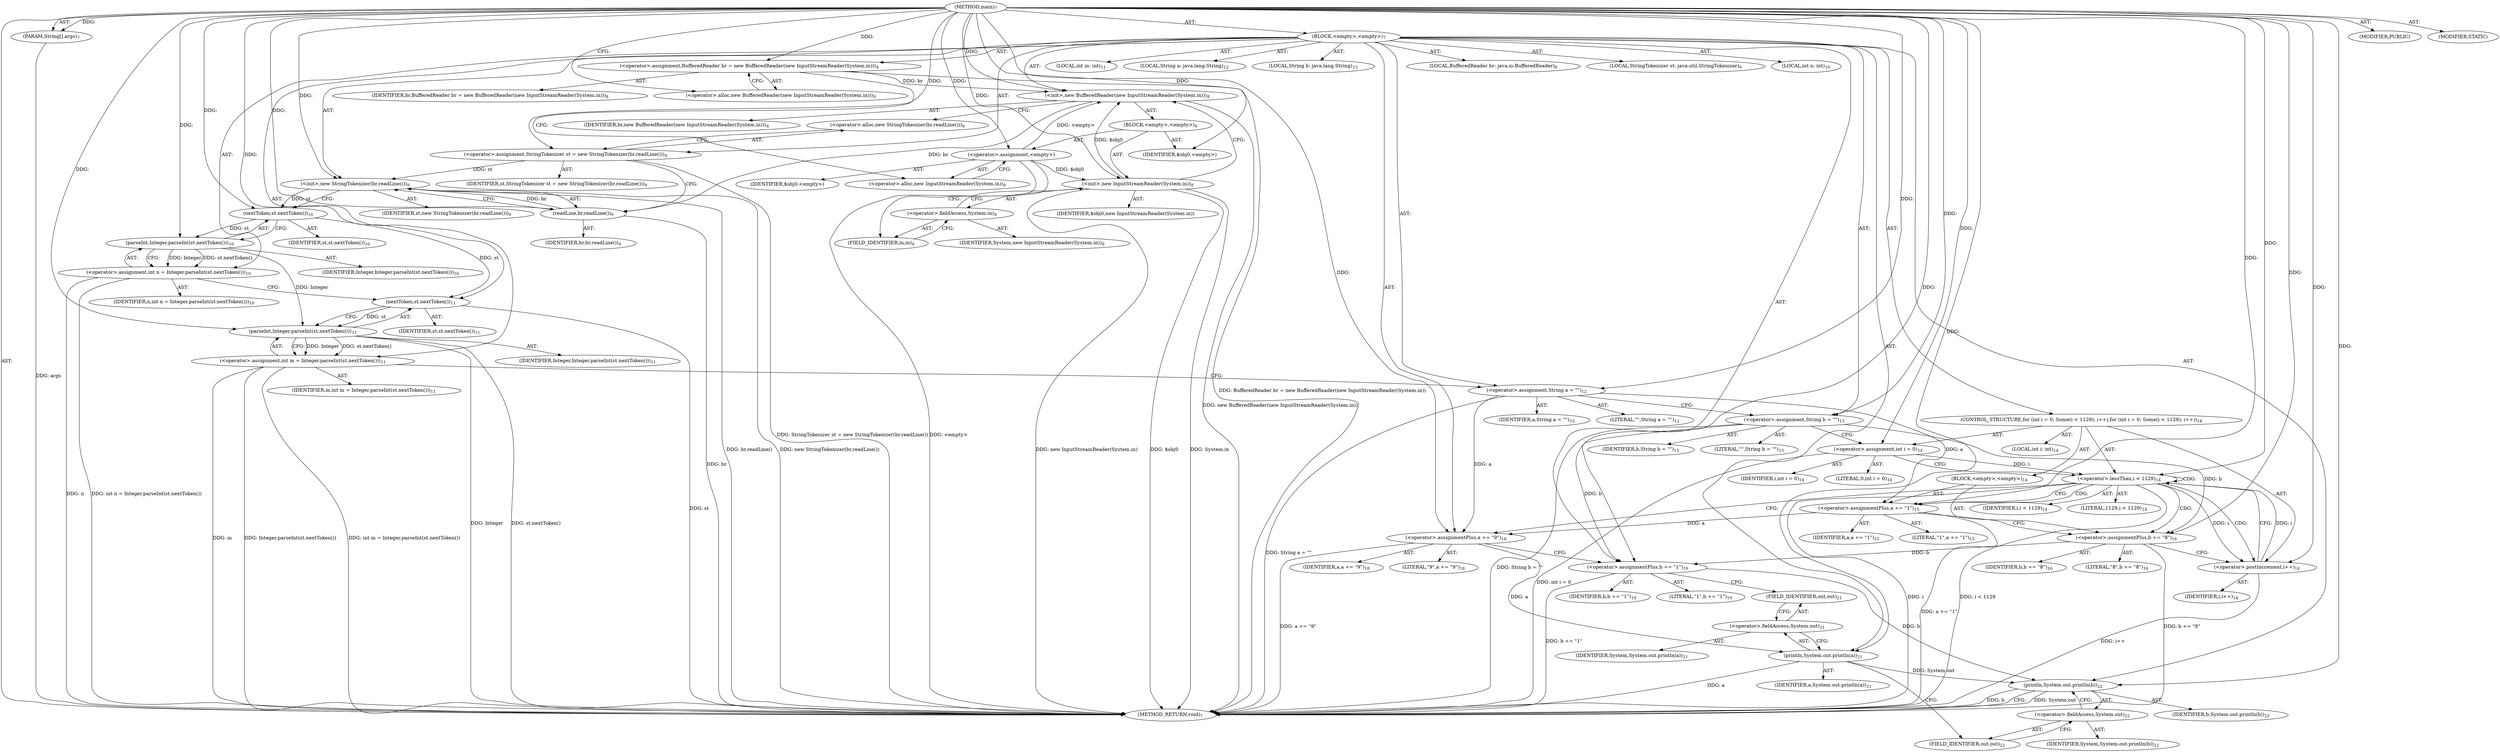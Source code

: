 digraph "main" {  
"21" [label = <(METHOD,main)<SUB>7</SUB>> ]
"22" [label = <(PARAM,String[] args)<SUB>7</SUB>> ]
"23" [label = <(BLOCK,&lt;empty&gt;,&lt;empty&gt;)<SUB>7</SUB>> ]
"4" [label = <(LOCAL,BufferedReader br: java.io.BufferedReader)<SUB>8</SUB>> ]
"24" [label = <(&lt;operator&gt;.assignment,BufferedReader br = new BufferedReader(new InputStreamReader(System.in)))<SUB>8</SUB>> ]
"25" [label = <(IDENTIFIER,br,BufferedReader br = new BufferedReader(new InputStreamReader(System.in)))<SUB>8</SUB>> ]
"26" [label = <(&lt;operator&gt;.alloc,new BufferedReader(new InputStreamReader(System.in)))<SUB>8</SUB>> ]
"27" [label = <(&lt;init&gt;,new BufferedReader(new InputStreamReader(System.in)))<SUB>8</SUB>> ]
"3" [label = <(IDENTIFIER,br,new BufferedReader(new InputStreamReader(System.in)))<SUB>8</SUB>> ]
"28" [label = <(BLOCK,&lt;empty&gt;,&lt;empty&gt;)<SUB>8</SUB>> ]
"29" [label = <(&lt;operator&gt;.assignment,&lt;empty&gt;)> ]
"30" [label = <(IDENTIFIER,$obj0,&lt;empty&gt;)> ]
"31" [label = <(&lt;operator&gt;.alloc,new InputStreamReader(System.in))<SUB>8</SUB>> ]
"32" [label = <(&lt;init&gt;,new InputStreamReader(System.in))<SUB>8</SUB>> ]
"33" [label = <(IDENTIFIER,$obj0,new InputStreamReader(System.in))> ]
"34" [label = <(&lt;operator&gt;.fieldAccess,System.in)<SUB>8</SUB>> ]
"35" [label = <(IDENTIFIER,System,new InputStreamReader(System.in))<SUB>8</SUB>> ]
"36" [label = <(FIELD_IDENTIFIER,in,in)<SUB>8</SUB>> ]
"37" [label = <(IDENTIFIER,$obj0,&lt;empty&gt;)> ]
"6" [label = <(LOCAL,StringTokenizer st: java.util.StringTokenizer)<SUB>9</SUB>> ]
"38" [label = <(&lt;operator&gt;.assignment,StringTokenizer st = new StringTokenizer(br.readLine()))<SUB>9</SUB>> ]
"39" [label = <(IDENTIFIER,st,StringTokenizer st = new StringTokenizer(br.readLine()))<SUB>9</SUB>> ]
"40" [label = <(&lt;operator&gt;.alloc,new StringTokenizer(br.readLine()))<SUB>9</SUB>> ]
"41" [label = <(&lt;init&gt;,new StringTokenizer(br.readLine()))<SUB>9</SUB>> ]
"5" [label = <(IDENTIFIER,st,new StringTokenizer(br.readLine()))<SUB>9</SUB>> ]
"42" [label = <(readLine,br.readLine())<SUB>9</SUB>> ]
"43" [label = <(IDENTIFIER,br,br.readLine())<SUB>9</SUB>> ]
"44" [label = <(LOCAL,int n: int)<SUB>10</SUB>> ]
"45" [label = <(&lt;operator&gt;.assignment,int n = Integer.parseInt(st.nextToken()))<SUB>10</SUB>> ]
"46" [label = <(IDENTIFIER,n,int n = Integer.parseInt(st.nextToken()))<SUB>10</SUB>> ]
"47" [label = <(parseInt,Integer.parseInt(st.nextToken()))<SUB>10</SUB>> ]
"48" [label = <(IDENTIFIER,Integer,Integer.parseInt(st.nextToken()))<SUB>10</SUB>> ]
"49" [label = <(nextToken,st.nextToken())<SUB>10</SUB>> ]
"50" [label = <(IDENTIFIER,st,st.nextToken())<SUB>10</SUB>> ]
"51" [label = <(LOCAL,int m: int)<SUB>11</SUB>> ]
"52" [label = <(&lt;operator&gt;.assignment,int m = Integer.parseInt(st.nextToken()))<SUB>11</SUB>> ]
"53" [label = <(IDENTIFIER,m,int m = Integer.parseInt(st.nextToken()))<SUB>11</SUB>> ]
"54" [label = <(parseInt,Integer.parseInt(st.nextToken()))<SUB>11</SUB>> ]
"55" [label = <(IDENTIFIER,Integer,Integer.parseInt(st.nextToken()))<SUB>11</SUB>> ]
"56" [label = <(nextToken,st.nextToken())<SUB>11</SUB>> ]
"57" [label = <(IDENTIFIER,st,st.nextToken())<SUB>11</SUB>> ]
"58" [label = <(LOCAL,String a: java.lang.String)<SUB>12</SUB>> ]
"59" [label = <(&lt;operator&gt;.assignment,String a = &quot;&quot;)<SUB>12</SUB>> ]
"60" [label = <(IDENTIFIER,a,String a = &quot;&quot;)<SUB>12</SUB>> ]
"61" [label = <(LITERAL,&quot;&quot;,String a = &quot;&quot;)<SUB>12</SUB>> ]
"62" [label = <(LOCAL,String b: java.lang.String)<SUB>13</SUB>> ]
"63" [label = <(&lt;operator&gt;.assignment,String b = &quot;&quot;)<SUB>13</SUB>> ]
"64" [label = <(IDENTIFIER,b,String b = &quot;&quot;)<SUB>13</SUB>> ]
"65" [label = <(LITERAL,&quot;&quot;,String b = &quot;&quot;)<SUB>13</SUB>> ]
"66" [label = <(CONTROL_STRUCTURE,for (int i = 0; Some(i &lt; 1129); i++),for (int i = 0; Some(i &lt; 1129); i++))<SUB>14</SUB>> ]
"67" [label = <(LOCAL,int i: int)<SUB>14</SUB>> ]
"68" [label = <(&lt;operator&gt;.assignment,int i = 0)<SUB>14</SUB>> ]
"69" [label = <(IDENTIFIER,i,int i = 0)<SUB>14</SUB>> ]
"70" [label = <(LITERAL,0,int i = 0)<SUB>14</SUB>> ]
"71" [label = <(&lt;operator&gt;.lessThan,i &lt; 1129)<SUB>14</SUB>> ]
"72" [label = <(IDENTIFIER,i,i &lt; 1129)<SUB>14</SUB>> ]
"73" [label = <(LITERAL,1129,i &lt; 1129)<SUB>14</SUB>> ]
"74" [label = <(&lt;operator&gt;.postIncrement,i++)<SUB>14</SUB>> ]
"75" [label = <(IDENTIFIER,i,i++)<SUB>14</SUB>> ]
"76" [label = <(BLOCK,&lt;empty&gt;,&lt;empty&gt;)<SUB>14</SUB>> ]
"77" [label = <(&lt;operator&gt;.assignmentPlus,a += &quot;1&quot;)<SUB>15</SUB>> ]
"78" [label = <(IDENTIFIER,a,a += &quot;1&quot;)<SUB>15</SUB>> ]
"79" [label = <(LITERAL,&quot;1&quot;,a += &quot;1&quot;)<SUB>15</SUB>> ]
"80" [label = <(&lt;operator&gt;.assignmentPlus,b += &quot;8&quot;)<SUB>16</SUB>> ]
"81" [label = <(IDENTIFIER,b,b += &quot;8&quot;)<SUB>16</SUB>> ]
"82" [label = <(LITERAL,&quot;8&quot;,b += &quot;8&quot;)<SUB>16</SUB>> ]
"83" [label = <(&lt;operator&gt;.assignmentPlus,a += &quot;9&quot;)<SUB>18</SUB>> ]
"84" [label = <(IDENTIFIER,a,a += &quot;9&quot;)<SUB>18</SUB>> ]
"85" [label = <(LITERAL,&quot;9&quot;,a += &quot;9&quot;)<SUB>18</SUB>> ]
"86" [label = <(&lt;operator&gt;.assignmentPlus,b += &quot;1&quot;)<SUB>19</SUB>> ]
"87" [label = <(IDENTIFIER,b,b += &quot;1&quot;)<SUB>19</SUB>> ]
"88" [label = <(LITERAL,&quot;1&quot;,b += &quot;1&quot;)<SUB>19</SUB>> ]
"89" [label = <(println,System.out.println(a))<SUB>21</SUB>> ]
"90" [label = <(&lt;operator&gt;.fieldAccess,System.out)<SUB>21</SUB>> ]
"91" [label = <(IDENTIFIER,System,System.out.println(a))<SUB>21</SUB>> ]
"92" [label = <(FIELD_IDENTIFIER,out,out)<SUB>21</SUB>> ]
"93" [label = <(IDENTIFIER,a,System.out.println(a))<SUB>21</SUB>> ]
"94" [label = <(println,System.out.println(b))<SUB>22</SUB>> ]
"95" [label = <(&lt;operator&gt;.fieldAccess,System.out)<SUB>22</SUB>> ]
"96" [label = <(IDENTIFIER,System,System.out.println(b))<SUB>22</SUB>> ]
"97" [label = <(FIELD_IDENTIFIER,out,out)<SUB>22</SUB>> ]
"98" [label = <(IDENTIFIER,b,System.out.println(b))<SUB>22</SUB>> ]
"99" [label = <(MODIFIER,PUBLIC)> ]
"100" [label = <(MODIFIER,STATIC)> ]
"101" [label = <(METHOD_RETURN,void)<SUB>7</SUB>> ]
  "21" -> "22"  [ label = "AST: "] 
  "21" -> "23"  [ label = "AST: "] 
  "21" -> "99"  [ label = "AST: "] 
  "21" -> "100"  [ label = "AST: "] 
  "21" -> "101"  [ label = "AST: "] 
  "23" -> "4"  [ label = "AST: "] 
  "23" -> "24"  [ label = "AST: "] 
  "23" -> "27"  [ label = "AST: "] 
  "23" -> "6"  [ label = "AST: "] 
  "23" -> "38"  [ label = "AST: "] 
  "23" -> "41"  [ label = "AST: "] 
  "23" -> "44"  [ label = "AST: "] 
  "23" -> "45"  [ label = "AST: "] 
  "23" -> "51"  [ label = "AST: "] 
  "23" -> "52"  [ label = "AST: "] 
  "23" -> "58"  [ label = "AST: "] 
  "23" -> "59"  [ label = "AST: "] 
  "23" -> "62"  [ label = "AST: "] 
  "23" -> "63"  [ label = "AST: "] 
  "23" -> "66"  [ label = "AST: "] 
  "23" -> "83"  [ label = "AST: "] 
  "23" -> "86"  [ label = "AST: "] 
  "23" -> "89"  [ label = "AST: "] 
  "23" -> "94"  [ label = "AST: "] 
  "24" -> "25"  [ label = "AST: "] 
  "24" -> "26"  [ label = "AST: "] 
  "27" -> "3"  [ label = "AST: "] 
  "27" -> "28"  [ label = "AST: "] 
  "28" -> "29"  [ label = "AST: "] 
  "28" -> "32"  [ label = "AST: "] 
  "28" -> "37"  [ label = "AST: "] 
  "29" -> "30"  [ label = "AST: "] 
  "29" -> "31"  [ label = "AST: "] 
  "32" -> "33"  [ label = "AST: "] 
  "32" -> "34"  [ label = "AST: "] 
  "34" -> "35"  [ label = "AST: "] 
  "34" -> "36"  [ label = "AST: "] 
  "38" -> "39"  [ label = "AST: "] 
  "38" -> "40"  [ label = "AST: "] 
  "41" -> "5"  [ label = "AST: "] 
  "41" -> "42"  [ label = "AST: "] 
  "42" -> "43"  [ label = "AST: "] 
  "45" -> "46"  [ label = "AST: "] 
  "45" -> "47"  [ label = "AST: "] 
  "47" -> "48"  [ label = "AST: "] 
  "47" -> "49"  [ label = "AST: "] 
  "49" -> "50"  [ label = "AST: "] 
  "52" -> "53"  [ label = "AST: "] 
  "52" -> "54"  [ label = "AST: "] 
  "54" -> "55"  [ label = "AST: "] 
  "54" -> "56"  [ label = "AST: "] 
  "56" -> "57"  [ label = "AST: "] 
  "59" -> "60"  [ label = "AST: "] 
  "59" -> "61"  [ label = "AST: "] 
  "63" -> "64"  [ label = "AST: "] 
  "63" -> "65"  [ label = "AST: "] 
  "66" -> "67"  [ label = "AST: "] 
  "66" -> "68"  [ label = "AST: "] 
  "66" -> "71"  [ label = "AST: "] 
  "66" -> "74"  [ label = "AST: "] 
  "66" -> "76"  [ label = "AST: "] 
  "68" -> "69"  [ label = "AST: "] 
  "68" -> "70"  [ label = "AST: "] 
  "71" -> "72"  [ label = "AST: "] 
  "71" -> "73"  [ label = "AST: "] 
  "74" -> "75"  [ label = "AST: "] 
  "76" -> "77"  [ label = "AST: "] 
  "76" -> "80"  [ label = "AST: "] 
  "77" -> "78"  [ label = "AST: "] 
  "77" -> "79"  [ label = "AST: "] 
  "80" -> "81"  [ label = "AST: "] 
  "80" -> "82"  [ label = "AST: "] 
  "83" -> "84"  [ label = "AST: "] 
  "83" -> "85"  [ label = "AST: "] 
  "86" -> "87"  [ label = "AST: "] 
  "86" -> "88"  [ label = "AST: "] 
  "89" -> "90"  [ label = "AST: "] 
  "89" -> "93"  [ label = "AST: "] 
  "90" -> "91"  [ label = "AST: "] 
  "90" -> "92"  [ label = "AST: "] 
  "94" -> "95"  [ label = "AST: "] 
  "94" -> "98"  [ label = "AST: "] 
  "95" -> "96"  [ label = "AST: "] 
  "95" -> "97"  [ label = "AST: "] 
  "24" -> "31"  [ label = "CFG: "] 
  "27" -> "40"  [ label = "CFG: "] 
  "38" -> "42"  [ label = "CFG: "] 
  "41" -> "49"  [ label = "CFG: "] 
  "45" -> "56"  [ label = "CFG: "] 
  "52" -> "59"  [ label = "CFG: "] 
  "59" -> "63"  [ label = "CFG: "] 
  "63" -> "68"  [ label = "CFG: "] 
  "83" -> "86"  [ label = "CFG: "] 
  "86" -> "92"  [ label = "CFG: "] 
  "89" -> "97"  [ label = "CFG: "] 
  "94" -> "101"  [ label = "CFG: "] 
  "26" -> "24"  [ label = "CFG: "] 
  "40" -> "38"  [ label = "CFG: "] 
  "42" -> "41"  [ label = "CFG: "] 
  "47" -> "45"  [ label = "CFG: "] 
  "54" -> "52"  [ label = "CFG: "] 
  "68" -> "71"  [ label = "CFG: "] 
  "71" -> "77"  [ label = "CFG: "] 
  "71" -> "83"  [ label = "CFG: "] 
  "74" -> "71"  [ label = "CFG: "] 
  "90" -> "89"  [ label = "CFG: "] 
  "95" -> "94"  [ label = "CFG: "] 
  "29" -> "36"  [ label = "CFG: "] 
  "32" -> "27"  [ label = "CFG: "] 
  "49" -> "47"  [ label = "CFG: "] 
  "56" -> "54"  [ label = "CFG: "] 
  "77" -> "80"  [ label = "CFG: "] 
  "80" -> "74"  [ label = "CFG: "] 
  "92" -> "90"  [ label = "CFG: "] 
  "97" -> "95"  [ label = "CFG: "] 
  "31" -> "29"  [ label = "CFG: "] 
  "34" -> "32"  [ label = "CFG: "] 
  "36" -> "34"  [ label = "CFG: "] 
  "21" -> "26"  [ label = "CFG: "] 
  "22" -> "101"  [ label = "DDG: args"] 
  "24" -> "101"  [ label = "DDG: BufferedReader br = new BufferedReader(new InputStreamReader(System.in))"] 
  "29" -> "101"  [ label = "DDG: &lt;empty&gt;"] 
  "32" -> "101"  [ label = "DDG: $obj0"] 
  "32" -> "101"  [ label = "DDG: System.in"] 
  "32" -> "101"  [ label = "DDG: new InputStreamReader(System.in)"] 
  "27" -> "101"  [ label = "DDG: new BufferedReader(new InputStreamReader(System.in))"] 
  "38" -> "101"  [ label = "DDG: StringTokenizer st = new StringTokenizer(br.readLine())"] 
  "42" -> "101"  [ label = "DDG: br"] 
  "41" -> "101"  [ label = "DDG: br.readLine()"] 
  "41" -> "101"  [ label = "DDG: new StringTokenizer(br.readLine())"] 
  "45" -> "101"  [ label = "DDG: n"] 
  "45" -> "101"  [ label = "DDG: int n = Integer.parseInt(st.nextToken())"] 
  "52" -> "101"  [ label = "DDG: m"] 
  "54" -> "101"  [ label = "DDG: Integer"] 
  "56" -> "101"  [ label = "DDG: st"] 
  "54" -> "101"  [ label = "DDG: st.nextToken()"] 
  "52" -> "101"  [ label = "DDG: Integer.parseInt(st.nextToken())"] 
  "52" -> "101"  [ label = "DDG: int m = Integer.parseInt(st.nextToken())"] 
  "59" -> "101"  [ label = "DDG: String a = &quot;&quot;"] 
  "63" -> "101"  [ label = "DDG: String b = &quot;&quot;"] 
  "68" -> "101"  [ label = "DDG: int i = 0"] 
  "71" -> "101"  [ label = "DDG: i"] 
  "71" -> "101"  [ label = "DDG: i &lt; 1129"] 
  "83" -> "101"  [ label = "DDG: a += &quot;9&quot;"] 
  "86" -> "101"  [ label = "DDG: b += &quot;1&quot;"] 
  "89" -> "101"  [ label = "DDG: a"] 
  "94" -> "101"  [ label = "DDG: System.out"] 
  "94" -> "101"  [ label = "DDG: b"] 
  "77" -> "101"  [ label = "DDG: a += &quot;1&quot;"] 
  "80" -> "101"  [ label = "DDG: b += &quot;8&quot;"] 
  "74" -> "101"  [ label = "DDG: i++"] 
  "21" -> "22"  [ label = "DDG: "] 
  "21" -> "24"  [ label = "DDG: "] 
  "21" -> "38"  [ label = "DDG: "] 
  "47" -> "45"  [ label = "DDG: Integer"] 
  "47" -> "45"  [ label = "DDG: st.nextToken()"] 
  "54" -> "52"  [ label = "DDG: Integer"] 
  "54" -> "52"  [ label = "DDG: st.nextToken()"] 
  "21" -> "59"  [ label = "DDG: "] 
  "21" -> "63"  [ label = "DDG: "] 
  "21" -> "83"  [ label = "DDG: "] 
  "21" -> "86"  [ label = "DDG: "] 
  "24" -> "27"  [ label = "DDG: br"] 
  "21" -> "27"  [ label = "DDG: "] 
  "29" -> "27"  [ label = "DDG: &lt;empty&gt;"] 
  "32" -> "27"  [ label = "DDG: $obj0"] 
  "38" -> "41"  [ label = "DDG: st"] 
  "21" -> "41"  [ label = "DDG: "] 
  "42" -> "41"  [ label = "DDG: br"] 
  "21" -> "68"  [ label = "DDG: "] 
  "59" -> "83"  [ label = "DDG: a"] 
  "77" -> "83"  [ label = "DDG: a"] 
  "63" -> "86"  [ label = "DDG: b"] 
  "80" -> "86"  [ label = "DDG: b"] 
  "83" -> "89"  [ label = "DDG: a"] 
  "21" -> "89"  [ label = "DDG: "] 
  "89" -> "94"  [ label = "DDG: System.out"] 
  "86" -> "94"  [ label = "DDG: b"] 
  "21" -> "94"  [ label = "DDG: "] 
  "21" -> "29"  [ label = "DDG: "] 
  "21" -> "37"  [ label = "DDG: "] 
  "27" -> "42"  [ label = "DDG: br"] 
  "21" -> "42"  [ label = "DDG: "] 
  "21" -> "47"  [ label = "DDG: "] 
  "49" -> "47"  [ label = "DDG: st"] 
  "47" -> "54"  [ label = "DDG: Integer"] 
  "21" -> "54"  [ label = "DDG: "] 
  "56" -> "54"  [ label = "DDG: st"] 
  "68" -> "71"  [ label = "DDG: i"] 
  "74" -> "71"  [ label = "DDG: i"] 
  "21" -> "71"  [ label = "DDG: "] 
  "71" -> "74"  [ label = "DDG: i"] 
  "21" -> "74"  [ label = "DDG: "] 
  "21" -> "77"  [ label = "DDG: "] 
  "21" -> "80"  [ label = "DDG: "] 
  "29" -> "32"  [ label = "DDG: $obj0"] 
  "21" -> "32"  [ label = "DDG: "] 
  "41" -> "49"  [ label = "DDG: st"] 
  "21" -> "49"  [ label = "DDG: "] 
  "49" -> "56"  [ label = "DDG: st"] 
  "21" -> "56"  [ label = "DDG: "] 
  "59" -> "77"  [ label = "DDG: a"] 
  "63" -> "80"  [ label = "DDG: b"] 
  "71" -> "80"  [ label = "CDG: "] 
  "71" -> "77"  [ label = "CDG: "] 
  "71" -> "74"  [ label = "CDG: "] 
  "71" -> "71"  [ label = "CDG: "] 
}

